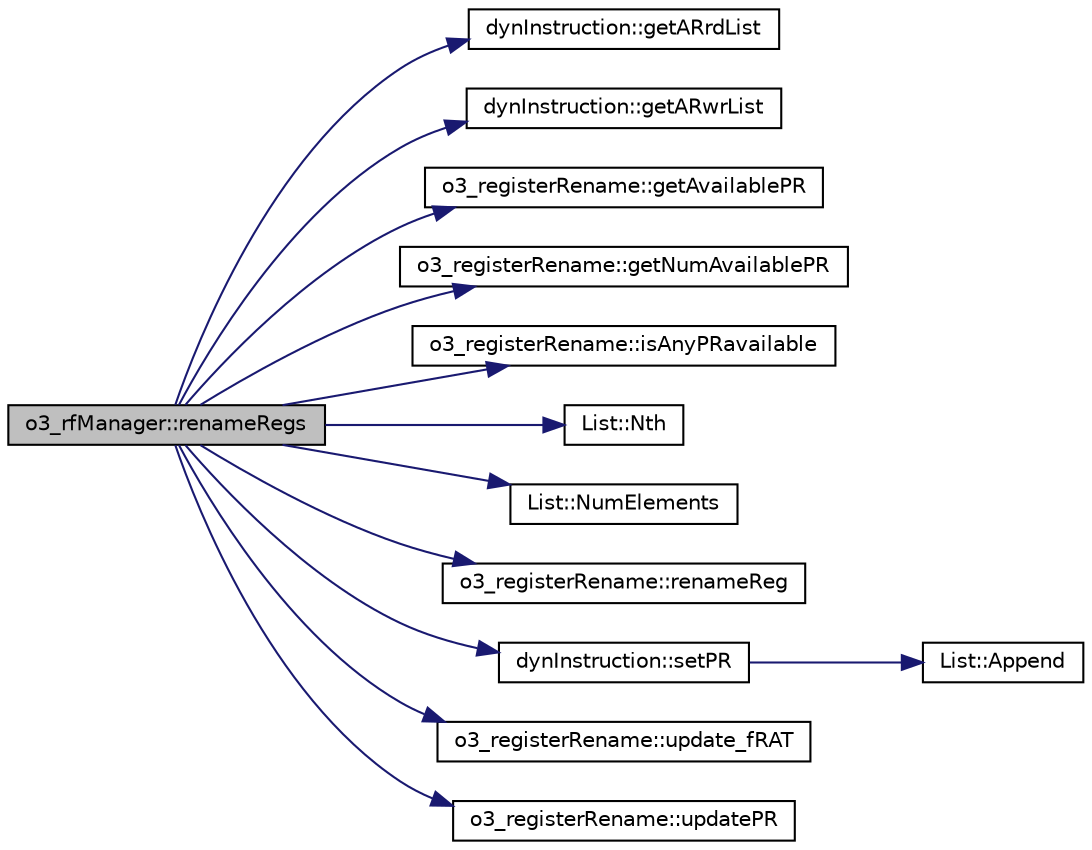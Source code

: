 digraph G
{
  edge [fontname="Helvetica",fontsize="10",labelfontname="Helvetica",labelfontsize="10"];
  node [fontname="Helvetica",fontsize="10",shape=record];
  rankdir=LR;
  Node1 [label="o3_rfManager::renameRegs",height=0.2,width=0.4,color="black", fillcolor="grey75", style="filled" fontcolor="black"];
  Node1 -> Node2 [color="midnightblue",fontsize="10",style="solid",fontname="Helvetica"];
  Node2 [label="dynInstruction::getARrdList",height=0.2,width=0.4,color="black", fillcolor="white", style="filled",URL="$classdynInstruction.html#abdbaf4c07e390bbdaaed41a983774538"];
  Node1 -> Node3 [color="midnightblue",fontsize="10",style="solid",fontname="Helvetica"];
  Node3 [label="dynInstruction::getARwrList",height=0.2,width=0.4,color="black", fillcolor="white", style="filled",URL="$classdynInstruction.html#aeba50fabf115b7f60ce7201df044201c"];
  Node1 -> Node4 [color="midnightblue",fontsize="10",style="solid",fontname="Helvetica"];
  Node4 [label="o3_registerRename::getAvailablePR",height=0.2,width=0.4,color="black", fillcolor="white", style="filled",URL="$classo3__registerRename.html#a314a54fa930b7fa3de55c8b66e46061b"];
  Node1 -> Node5 [color="midnightblue",fontsize="10",style="solid",fontname="Helvetica"];
  Node5 [label="o3_registerRename::getNumAvailablePR",height=0.2,width=0.4,color="black", fillcolor="white", style="filled",URL="$classo3__registerRename.html#af3dacac6db9095e6aa73da550e2c71bc"];
  Node1 -> Node6 [color="midnightblue",fontsize="10",style="solid",fontname="Helvetica"];
  Node6 [label="o3_registerRename::isAnyPRavailable",height=0.2,width=0.4,color="black", fillcolor="white", style="filled",URL="$classo3__registerRename.html#a500dec17b068c33a1813786cb6727273"];
  Node1 -> Node7 [color="midnightblue",fontsize="10",style="solid",fontname="Helvetica"];
  Node7 [label="List::Nth",height=0.2,width=0.4,color="black", fillcolor="white", style="filled",URL="$classList.html#a5eb964816de33c85e1d46658ddf8c6c4"];
  Node1 -> Node8 [color="midnightblue",fontsize="10",style="solid",fontname="Helvetica"];
  Node8 [label="List::NumElements",height=0.2,width=0.4,color="black", fillcolor="white", style="filled",URL="$classList.html#ac2e9d50f703b01bf643fa6ce50837c26"];
  Node1 -> Node9 [color="midnightblue",fontsize="10",style="solid",fontname="Helvetica"];
  Node9 [label="o3_registerRename::renameReg",height=0.2,width=0.4,color="black", fillcolor="white", style="filled",URL="$classo3__registerRename.html#a1e65eca8eb066cf294a056d015469992"];
  Node1 -> Node10 [color="midnightblue",fontsize="10",style="solid",fontname="Helvetica"];
  Node10 [label="dynInstruction::setPR",height=0.2,width=0.4,color="black", fillcolor="white", style="filled",URL="$classdynInstruction.html#a86ac41fe463dde2aee30a22d8bc243ad"];
  Node10 -> Node11 [color="midnightblue",fontsize="10",style="solid",fontname="Helvetica"];
  Node11 [label="List::Append",height=0.2,width=0.4,color="black", fillcolor="white", style="filled",URL="$classList.html#a473190098e38206d0125b0737245e613"];
  Node1 -> Node12 [color="midnightblue",fontsize="10",style="solid",fontname="Helvetica"];
  Node12 [label="o3_registerRename::update_fRAT",height=0.2,width=0.4,color="black", fillcolor="white", style="filled",URL="$classo3__registerRename.html#ac29d3ca88b64d065d8f52b4384895c4b"];
  Node1 -> Node13 [color="midnightblue",fontsize="10",style="solid",fontname="Helvetica"];
  Node13 [label="o3_registerRename::updatePR",height=0.2,width=0.4,color="black", fillcolor="white", style="filled",URL="$classo3__registerRename.html#a6e6d2444676ba95b85d0a84908f6e5fe"];
}
